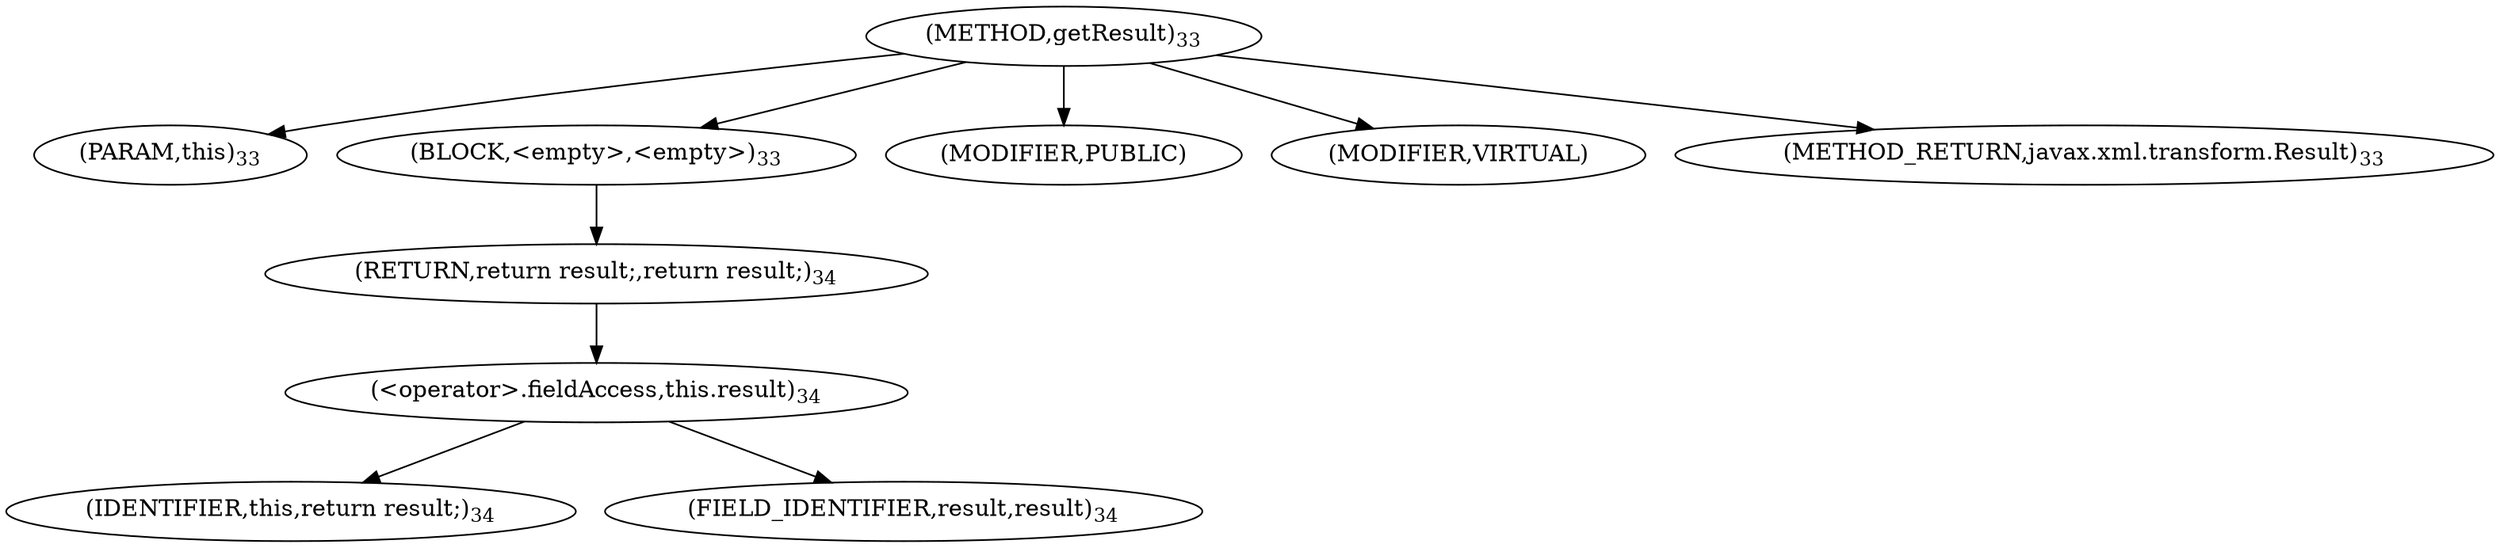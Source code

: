digraph "getResult" {  
"22" [label = <(METHOD,getResult)<SUB>33</SUB>> ]
"23" [label = <(PARAM,this)<SUB>33</SUB>> ]
"24" [label = <(BLOCK,&lt;empty&gt;,&lt;empty&gt;)<SUB>33</SUB>> ]
"25" [label = <(RETURN,return result;,return result;)<SUB>34</SUB>> ]
"26" [label = <(&lt;operator&gt;.fieldAccess,this.result)<SUB>34</SUB>> ]
"27" [label = <(IDENTIFIER,this,return result;)<SUB>34</SUB>> ]
"28" [label = <(FIELD_IDENTIFIER,result,result)<SUB>34</SUB>> ]
"29" [label = <(MODIFIER,PUBLIC)> ]
"30" [label = <(MODIFIER,VIRTUAL)> ]
"31" [label = <(METHOD_RETURN,javax.xml.transform.Result)<SUB>33</SUB>> ]
  "22" -> "23" 
  "22" -> "24" 
  "22" -> "29" 
  "22" -> "30" 
  "22" -> "31" 
  "24" -> "25" 
  "25" -> "26" 
  "26" -> "27" 
  "26" -> "28" 
}
